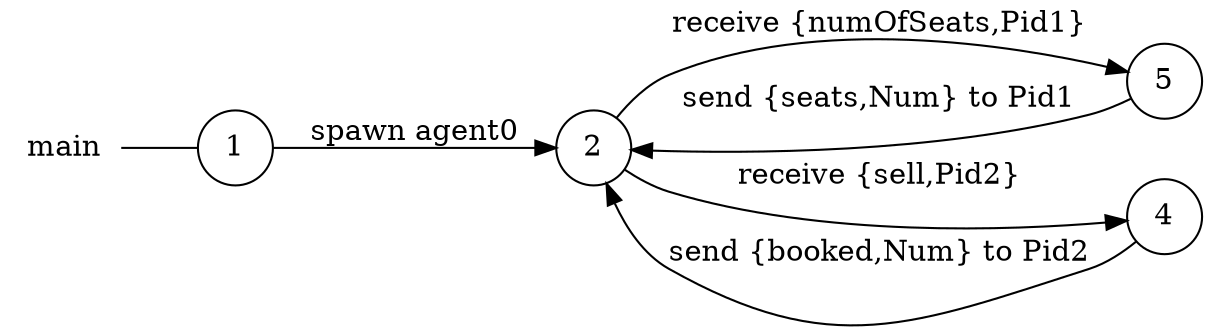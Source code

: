 digraph main {
	rankdir="LR";
	n_0 [label="main", shape="plaintext"];
	n_1 [id="5", shape=circle, label="5"];
	n_2 [id="1", shape=circle, label="1"];
	n_0 -> n_2 [arrowhead=none];
	n_3 [id="2", shape=circle, label="2"];
	n_4 [id="4", shape=circle, label="4"];

	n_2 -> n_3 [id="[$e|10]", label="spawn agent0"];
	n_3 -> n_4 [id="[$e|1]", label="receive {sell,Pid2}"];
	n_4 -> n_3 [id="[$e|9]", label="send {booked,Num} to Pid2"];
	n_3 -> n_1 [id="[$e|4]", label="receive {numOfSeats,Pid1}"];
	n_1 -> n_3 [id="[$e|8]", label="send {seats,Num} to Pid1"];
}
